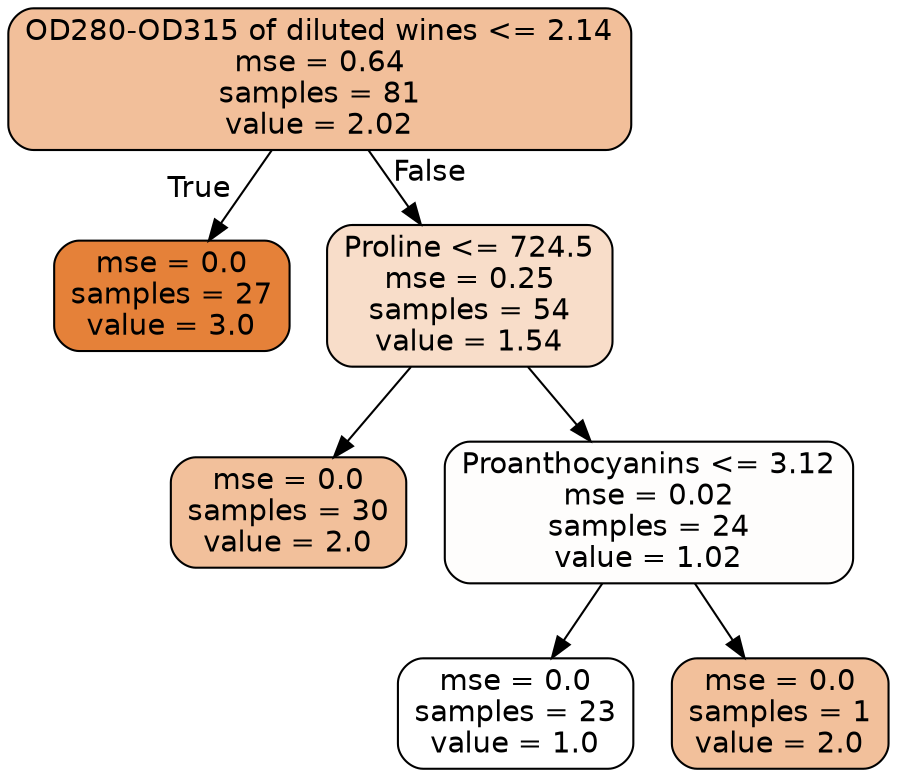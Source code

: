 digraph Tree {
node [shape=box, style="filled, rounded", color="black", fontname=helvetica] ;
edge [fontname=helvetica] ;
0 [label="OD280-OD315 of diluted wines <= 2.14\nmse = 0.64\nsamples = 81\nvalue = 2.02", fillcolor="#e5813981"] ;
1 [label="mse = 0.0\nsamples = 27\nvalue = 3.0", fillcolor="#e58139ff"] ;
0 -> 1 [labeldistance=2.5, labelangle=45, headlabel="True"] ;
2 [label="Proline <= 724.5\nmse = 0.25\nsamples = 54\nvalue = 1.54", fillcolor="#e5813945"] ;
0 -> 2 [labeldistance=2.5, labelangle=-45, headlabel="False"] ;
3 [label="mse = 0.0\nsamples = 30\nvalue = 2.0", fillcolor="#e5813980"] ;
2 -> 3 ;
4 [label="Proanthocyanins <= 3.12\nmse = 0.02\nsamples = 24\nvalue = 1.02", fillcolor="#e5813903"] ;
2 -> 4 ;
5 [label="mse = 0.0\nsamples = 23\nvalue = 1.0", fillcolor="#e5813900"] ;
4 -> 5 ;
6 [label="mse = 0.0\nsamples = 1\nvalue = 2.0", fillcolor="#e5813980"] ;
4 -> 6 ;
}